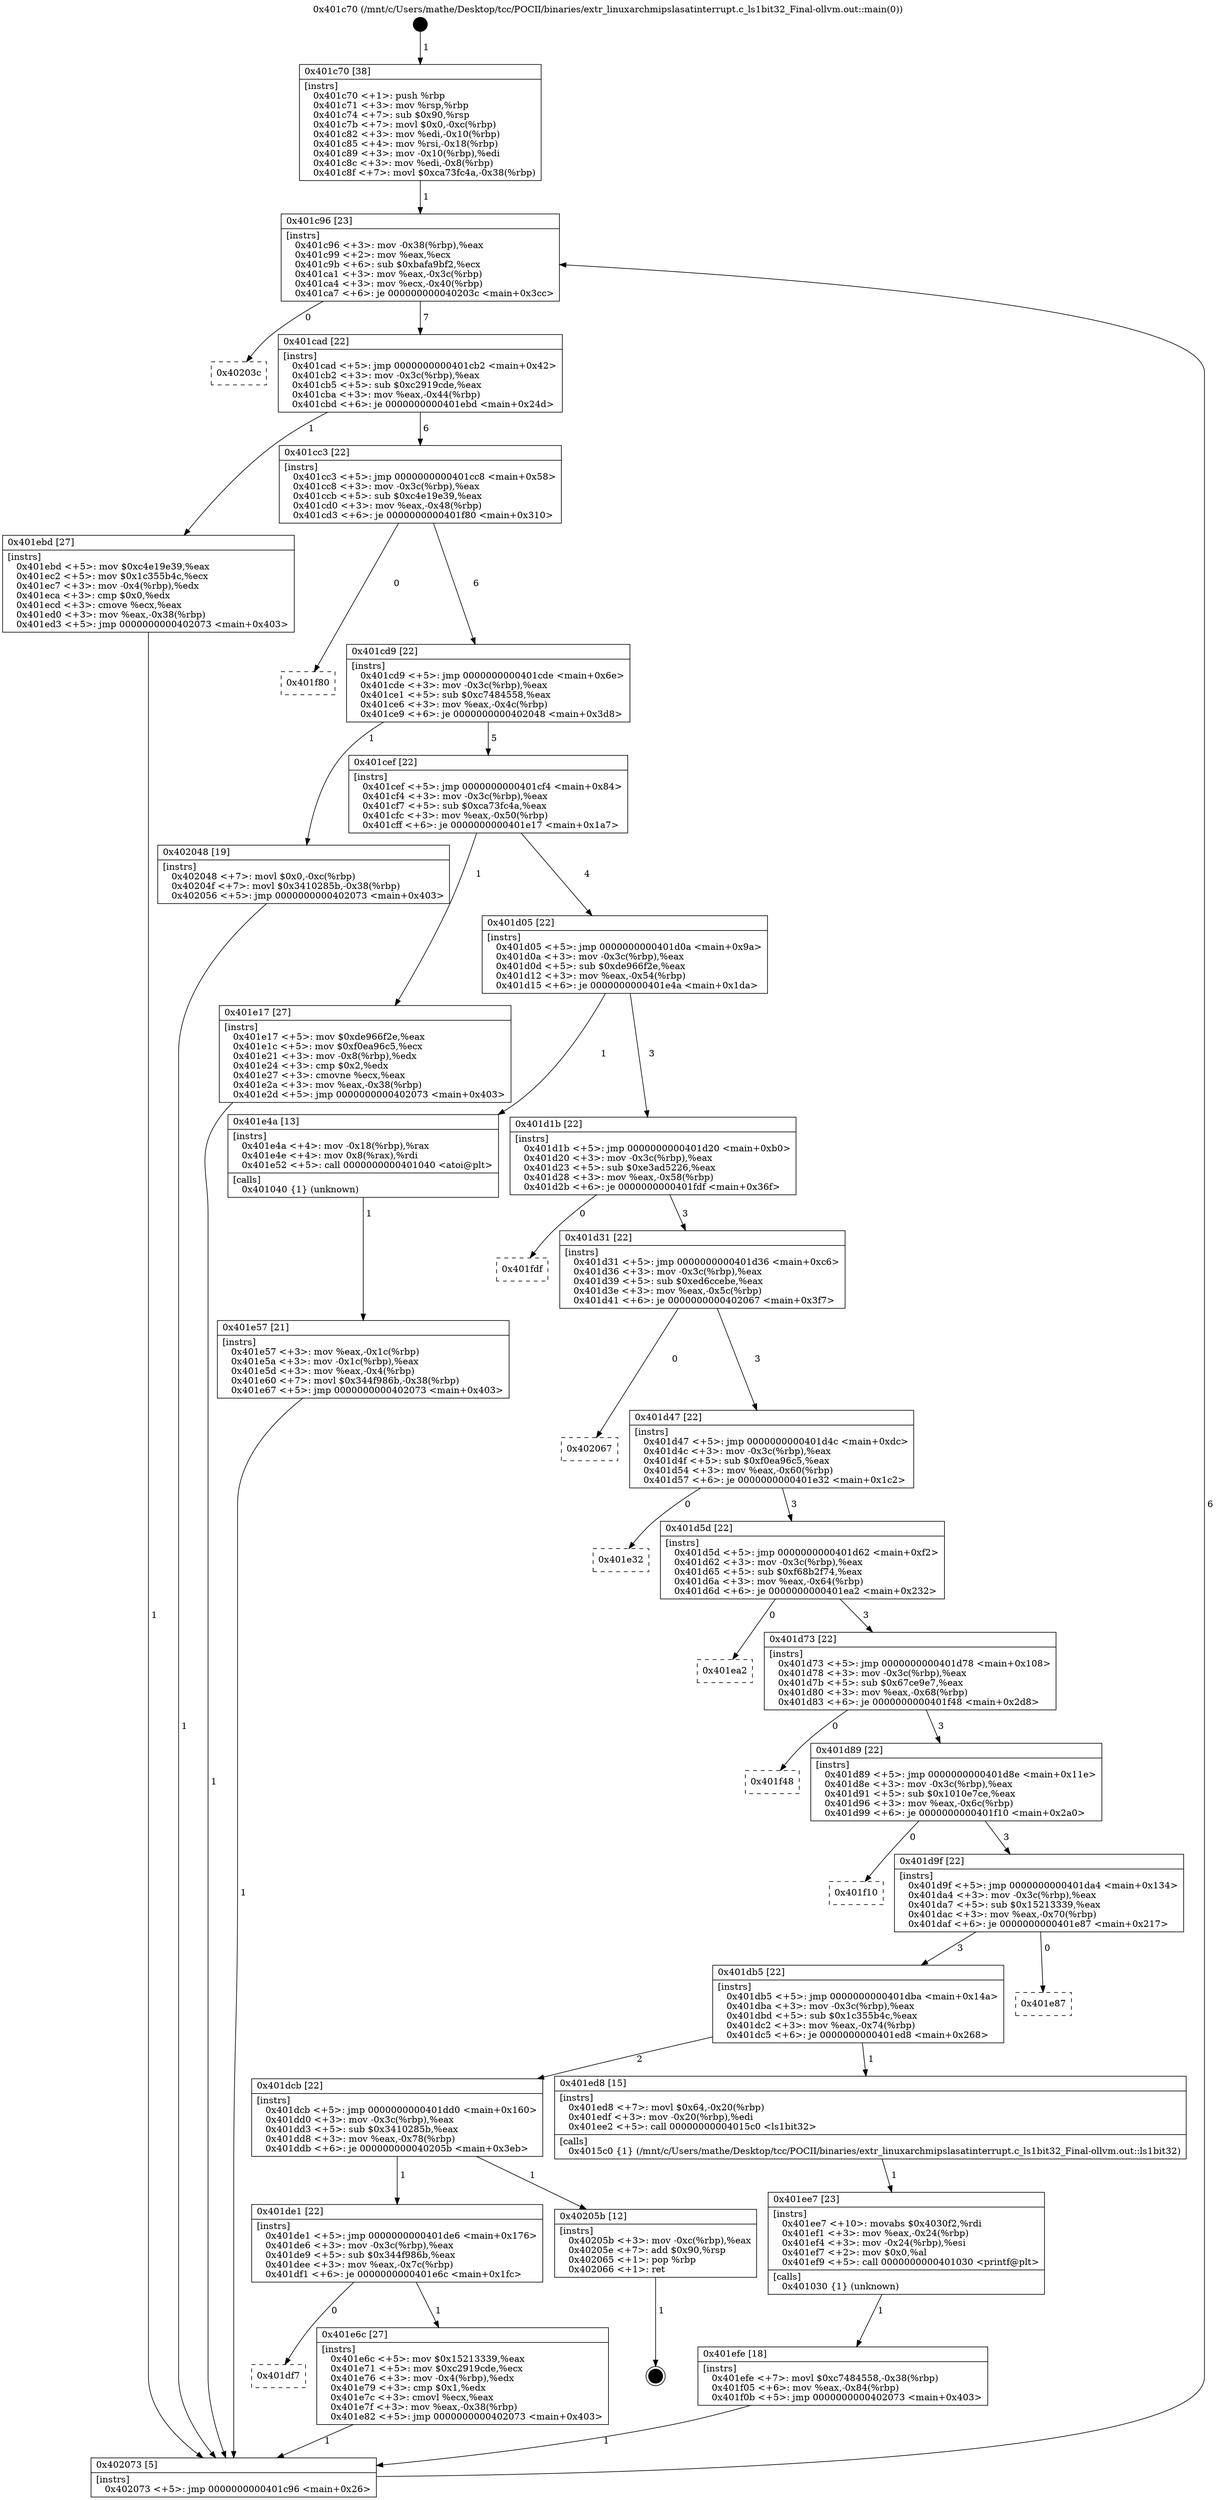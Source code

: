 digraph "0x401c70" {
  label = "0x401c70 (/mnt/c/Users/mathe/Desktop/tcc/POCII/binaries/extr_linuxarchmipslasatinterrupt.c_ls1bit32_Final-ollvm.out::main(0))"
  labelloc = "t"
  node[shape=record]

  Entry [label="",width=0.3,height=0.3,shape=circle,fillcolor=black,style=filled]
  "0x401c96" [label="{
     0x401c96 [23]\l
     | [instrs]\l
     &nbsp;&nbsp;0x401c96 \<+3\>: mov -0x38(%rbp),%eax\l
     &nbsp;&nbsp;0x401c99 \<+2\>: mov %eax,%ecx\l
     &nbsp;&nbsp;0x401c9b \<+6\>: sub $0xbafa9bf2,%ecx\l
     &nbsp;&nbsp;0x401ca1 \<+3\>: mov %eax,-0x3c(%rbp)\l
     &nbsp;&nbsp;0x401ca4 \<+3\>: mov %ecx,-0x40(%rbp)\l
     &nbsp;&nbsp;0x401ca7 \<+6\>: je 000000000040203c \<main+0x3cc\>\l
  }"]
  "0x40203c" [label="{
     0x40203c\l
  }", style=dashed]
  "0x401cad" [label="{
     0x401cad [22]\l
     | [instrs]\l
     &nbsp;&nbsp;0x401cad \<+5\>: jmp 0000000000401cb2 \<main+0x42\>\l
     &nbsp;&nbsp;0x401cb2 \<+3\>: mov -0x3c(%rbp),%eax\l
     &nbsp;&nbsp;0x401cb5 \<+5\>: sub $0xc2919cde,%eax\l
     &nbsp;&nbsp;0x401cba \<+3\>: mov %eax,-0x44(%rbp)\l
     &nbsp;&nbsp;0x401cbd \<+6\>: je 0000000000401ebd \<main+0x24d\>\l
  }"]
  Exit [label="",width=0.3,height=0.3,shape=circle,fillcolor=black,style=filled,peripheries=2]
  "0x401ebd" [label="{
     0x401ebd [27]\l
     | [instrs]\l
     &nbsp;&nbsp;0x401ebd \<+5\>: mov $0xc4e19e39,%eax\l
     &nbsp;&nbsp;0x401ec2 \<+5\>: mov $0x1c355b4c,%ecx\l
     &nbsp;&nbsp;0x401ec7 \<+3\>: mov -0x4(%rbp),%edx\l
     &nbsp;&nbsp;0x401eca \<+3\>: cmp $0x0,%edx\l
     &nbsp;&nbsp;0x401ecd \<+3\>: cmove %ecx,%eax\l
     &nbsp;&nbsp;0x401ed0 \<+3\>: mov %eax,-0x38(%rbp)\l
     &nbsp;&nbsp;0x401ed3 \<+5\>: jmp 0000000000402073 \<main+0x403\>\l
  }"]
  "0x401cc3" [label="{
     0x401cc3 [22]\l
     | [instrs]\l
     &nbsp;&nbsp;0x401cc3 \<+5\>: jmp 0000000000401cc8 \<main+0x58\>\l
     &nbsp;&nbsp;0x401cc8 \<+3\>: mov -0x3c(%rbp),%eax\l
     &nbsp;&nbsp;0x401ccb \<+5\>: sub $0xc4e19e39,%eax\l
     &nbsp;&nbsp;0x401cd0 \<+3\>: mov %eax,-0x48(%rbp)\l
     &nbsp;&nbsp;0x401cd3 \<+6\>: je 0000000000401f80 \<main+0x310\>\l
  }"]
  "0x401efe" [label="{
     0x401efe [18]\l
     | [instrs]\l
     &nbsp;&nbsp;0x401efe \<+7\>: movl $0xc7484558,-0x38(%rbp)\l
     &nbsp;&nbsp;0x401f05 \<+6\>: mov %eax,-0x84(%rbp)\l
     &nbsp;&nbsp;0x401f0b \<+5\>: jmp 0000000000402073 \<main+0x403\>\l
  }"]
  "0x401f80" [label="{
     0x401f80\l
  }", style=dashed]
  "0x401cd9" [label="{
     0x401cd9 [22]\l
     | [instrs]\l
     &nbsp;&nbsp;0x401cd9 \<+5\>: jmp 0000000000401cde \<main+0x6e\>\l
     &nbsp;&nbsp;0x401cde \<+3\>: mov -0x3c(%rbp),%eax\l
     &nbsp;&nbsp;0x401ce1 \<+5\>: sub $0xc7484558,%eax\l
     &nbsp;&nbsp;0x401ce6 \<+3\>: mov %eax,-0x4c(%rbp)\l
     &nbsp;&nbsp;0x401ce9 \<+6\>: je 0000000000402048 \<main+0x3d8\>\l
  }"]
  "0x401ee7" [label="{
     0x401ee7 [23]\l
     | [instrs]\l
     &nbsp;&nbsp;0x401ee7 \<+10\>: movabs $0x4030f2,%rdi\l
     &nbsp;&nbsp;0x401ef1 \<+3\>: mov %eax,-0x24(%rbp)\l
     &nbsp;&nbsp;0x401ef4 \<+3\>: mov -0x24(%rbp),%esi\l
     &nbsp;&nbsp;0x401ef7 \<+2\>: mov $0x0,%al\l
     &nbsp;&nbsp;0x401ef9 \<+5\>: call 0000000000401030 \<printf@plt\>\l
     | [calls]\l
     &nbsp;&nbsp;0x401030 \{1\} (unknown)\l
  }"]
  "0x402048" [label="{
     0x402048 [19]\l
     | [instrs]\l
     &nbsp;&nbsp;0x402048 \<+7\>: movl $0x0,-0xc(%rbp)\l
     &nbsp;&nbsp;0x40204f \<+7\>: movl $0x3410285b,-0x38(%rbp)\l
     &nbsp;&nbsp;0x402056 \<+5\>: jmp 0000000000402073 \<main+0x403\>\l
  }"]
  "0x401cef" [label="{
     0x401cef [22]\l
     | [instrs]\l
     &nbsp;&nbsp;0x401cef \<+5\>: jmp 0000000000401cf4 \<main+0x84\>\l
     &nbsp;&nbsp;0x401cf4 \<+3\>: mov -0x3c(%rbp),%eax\l
     &nbsp;&nbsp;0x401cf7 \<+5\>: sub $0xca73fc4a,%eax\l
     &nbsp;&nbsp;0x401cfc \<+3\>: mov %eax,-0x50(%rbp)\l
     &nbsp;&nbsp;0x401cff \<+6\>: je 0000000000401e17 \<main+0x1a7\>\l
  }"]
  "0x401df7" [label="{
     0x401df7\l
  }", style=dashed]
  "0x401e17" [label="{
     0x401e17 [27]\l
     | [instrs]\l
     &nbsp;&nbsp;0x401e17 \<+5\>: mov $0xde966f2e,%eax\l
     &nbsp;&nbsp;0x401e1c \<+5\>: mov $0xf0ea96c5,%ecx\l
     &nbsp;&nbsp;0x401e21 \<+3\>: mov -0x8(%rbp),%edx\l
     &nbsp;&nbsp;0x401e24 \<+3\>: cmp $0x2,%edx\l
     &nbsp;&nbsp;0x401e27 \<+3\>: cmovne %ecx,%eax\l
     &nbsp;&nbsp;0x401e2a \<+3\>: mov %eax,-0x38(%rbp)\l
     &nbsp;&nbsp;0x401e2d \<+5\>: jmp 0000000000402073 \<main+0x403\>\l
  }"]
  "0x401d05" [label="{
     0x401d05 [22]\l
     | [instrs]\l
     &nbsp;&nbsp;0x401d05 \<+5\>: jmp 0000000000401d0a \<main+0x9a\>\l
     &nbsp;&nbsp;0x401d0a \<+3\>: mov -0x3c(%rbp),%eax\l
     &nbsp;&nbsp;0x401d0d \<+5\>: sub $0xde966f2e,%eax\l
     &nbsp;&nbsp;0x401d12 \<+3\>: mov %eax,-0x54(%rbp)\l
     &nbsp;&nbsp;0x401d15 \<+6\>: je 0000000000401e4a \<main+0x1da\>\l
  }"]
  "0x402073" [label="{
     0x402073 [5]\l
     | [instrs]\l
     &nbsp;&nbsp;0x402073 \<+5\>: jmp 0000000000401c96 \<main+0x26\>\l
  }"]
  "0x401c70" [label="{
     0x401c70 [38]\l
     | [instrs]\l
     &nbsp;&nbsp;0x401c70 \<+1\>: push %rbp\l
     &nbsp;&nbsp;0x401c71 \<+3\>: mov %rsp,%rbp\l
     &nbsp;&nbsp;0x401c74 \<+7\>: sub $0x90,%rsp\l
     &nbsp;&nbsp;0x401c7b \<+7\>: movl $0x0,-0xc(%rbp)\l
     &nbsp;&nbsp;0x401c82 \<+3\>: mov %edi,-0x10(%rbp)\l
     &nbsp;&nbsp;0x401c85 \<+4\>: mov %rsi,-0x18(%rbp)\l
     &nbsp;&nbsp;0x401c89 \<+3\>: mov -0x10(%rbp),%edi\l
     &nbsp;&nbsp;0x401c8c \<+3\>: mov %edi,-0x8(%rbp)\l
     &nbsp;&nbsp;0x401c8f \<+7\>: movl $0xca73fc4a,-0x38(%rbp)\l
  }"]
  "0x401e6c" [label="{
     0x401e6c [27]\l
     | [instrs]\l
     &nbsp;&nbsp;0x401e6c \<+5\>: mov $0x15213339,%eax\l
     &nbsp;&nbsp;0x401e71 \<+5\>: mov $0xc2919cde,%ecx\l
     &nbsp;&nbsp;0x401e76 \<+3\>: mov -0x4(%rbp),%edx\l
     &nbsp;&nbsp;0x401e79 \<+3\>: cmp $0x1,%edx\l
     &nbsp;&nbsp;0x401e7c \<+3\>: cmovl %ecx,%eax\l
     &nbsp;&nbsp;0x401e7f \<+3\>: mov %eax,-0x38(%rbp)\l
     &nbsp;&nbsp;0x401e82 \<+5\>: jmp 0000000000402073 \<main+0x403\>\l
  }"]
  "0x401e4a" [label="{
     0x401e4a [13]\l
     | [instrs]\l
     &nbsp;&nbsp;0x401e4a \<+4\>: mov -0x18(%rbp),%rax\l
     &nbsp;&nbsp;0x401e4e \<+4\>: mov 0x8(%rax),%rdi\l
     &nbsp;&nbsp;0x401e52 \<+5\>: call 0000000000401040 \<atoi@plt\>\l
     | [calls]\l
     &nbsp;&nbsp;0x401040 \{1\} (unknown)\l
  }"]
  "0x401d1b" [label="{
     0x401d1b [22]\l
     | [instrs]\l
     &nbsp;&nbsp;0x401d1b \<+5\>: jmp 0000000000401d20 \<main+0xb0\>\l
     &nbsp;&nbsp;0x401d20 \<+3\>: mov -0x3c(%rbp),%eax\l
     &nbsp;&nbsp;0x401d23 \<+5\>: sub $0xe3ad5226,%eax\l
     &nbsp;&nbsp;0x401d28 \<+3\>: mov %eax,-0x58(%rbp)\l
     &nbsp;&nbsp;0x401d2b \<+6\>: je 0000000000401fdf \<main+0x36f\>\l
  }"]
  "0x401e57" [label="{
     0x401e57 [21]\l
     | [instrs]\l
     &nbsp;&nbsp;0x401e57 \<+3\>: mov %eax,-0x1c(%rbp)\l
     &nbsp;&nbsp;0x401e5a \<+3\>: mov -0x1c(%rbp),%eax\l
     &nbsp;&nbsp;0x401e5d \<+3\>: mov %eax,-0x4(%rbp)\l
     &nbsp;&nbsp;0x401e60 \<+7\>: movl $0x344f986b,-0x38(%rbp)\l
     &nbsp;&nbsp;0x401e67 \<+5\>: jmp 0000000000402073 \<main+0x403\>\l
  }"]
  "0x401de1" [label="{
     0x401de1 [22]\l
     | [instrs]\l
     &nbsp;&nbsp;0x401de1 \<+5\>: jmp 0000000000401de6 \<main+0x176\>\l
     &nbsp;&nbsp;0x401de6 \<+3\>: mov -0x3c(%rbp),%eax\l
     &nbsp;&nbsp;0x401de9 \<+5\>: sub $0x344f986b,%eax\l
     &nbsp;&nbsp;0x401dee \<+3\>: mov %eax,-0x7c(%rbp)\l
     &nbsp;&nbsp;0x401df1 \<+6\>: je 0000000000401e6c \<main+0x1fc\>\l
  }"]
  "0x401fdf" [label="{
     0x401fdf\l
  }", style=dashed]
  "0x401d31" [label="{
     0x401d31 [22]\l
     | [instrs]\l
     &nbsp;&nbsp;0x401d31 \<+5\>: jmp 0000000000401d36 \<main+0xc6\>\l
     &nbsp;&nbsp;0x401d36 \<+3\>: mov -0x3c(%rbp),%eax\l
     &nbsp;&nbsp;0x401d39 \<+5\>: sub $0xed6ccebe,%eax\l
     &nbsp;&nbsp;0x401d3e \<+3\>: mov %eax,-0x5c(%rbp)\l
     &nbsp;&nbsp;0x401d41 \<+6\>: je 0000000000402067 \<main+0x3f7\>\l
  }"]
  "0x40205b" [label="{
     0x40205b [12]\l
     | [instrs]\l
     &nbsp;&nbsp;0x40205b \<+3\>: mov -0xc(%rbp),%eax\l
     &nbsp;&nbsp;0x40205e \<+7\>: add $0x90,%rsp\l
     &nbsp;&nbsp;0x402065 \<+1\>: pop %rbp\l
     &nbsp;&nbsp;0x402066 \<+1\>: ret\l
  }"]
  "0x402067" [label="{
     0x402067\l
  }", style=dashed]
  "0x401d47" [label="{
     0x401d47 [22]\l
     | [instrs]\l
     &nbsp;&nbsp;0x401d47 \<+5\>: jmp 0000000000401d4c \<main+0xdc\>\l
     &nbsp;&nbsp;0x401d4c \<+3\>: mov -0x3c(%rbp),%eax\l
     &nbsp;&nbsp;0x401d4f \<+5\>: sub $0xf0ea96c5,%eax\l
     &nbsp;&nbsp;0x401d54 \<+3\>: mov %eax,-0x60(%rbp)\l
     &nbsp;&nbsp;0x401d57 \<+6\>: je 0000000000401e32 \<main+0x1c2\>\l
  }"]
  "0x401dcb" [label="{
     0x401dcb [22]\l
     | [instrs]\l
     &nbsp;&nbsp;0x401dcb \<+5\>: jmp 0000000000401dd0 \<main+0x160\>\l
     &nbsp;&nbsp;0x401dd0 \<+3\>: mov -0x3c(%rbp),%eax\l
     &nbsp;&nbsp;0x401dd3 \<+5\>: sub $0x3410285b,%eax\l
     &nbsp;&nbsp;0x401dd8 \<+3\>: mov %eax,-0x78(%rbp)\l
     &nbsp;&nbsp;0x401ddb \<+6\>: je 000000000040205b \<main+0x3eb\>\l
  }"]
  "0x401e32" [label="{
     0x401e32\l
  }", style=dashed]
  "0x401d5d" [label="{
     0x401d5d [22]\l
     | [instrs]\l
     &nbsp;&nbsp;0x401d5d \<+5\>: jmp 0000000000401d62 \<main+0xf2\>\l
     &nbsp;&nbsp;0x401d62 \<+3\>: mov -0x3c(%rbp),%eax\l
     &nbsp;&nbsp;0x401d65 \<+5\>: sub $0xf68b2f74,%eax\l
     &nbsp;&nbsp;0x401d6a \<+3\>: mov %eax,-0x64(%rbp)\l
     &nbsp;&nbsp;0x401d6d \<+6\>: je 0000000000401ea2 \<main+0x232\>\l
  }"]
  "0x401ed8" [label="{
     0x401ed8 [15]\l
     | [instrs]\l
     &nbsp;&nbsp;0x401ed8 \<+7\>: movl $0x64,-0x20(%rbp)\l
     &nbsp;&nbsp;0x401edf \<+3\>: mov -0x20(%rbp),%edi\l
     &nbsp;&nbsp;0x401ee2 \<+5\>: call 00000000004015c0 \<ls1bit32\>\l
     | [calls]\l
     &nbsp;&nbsp;0x4015c0 \{1\} (/mnt/c/Users/mathe/Desktop/tcc/POCII/binaries/extr_linuxarchmipslasatinterrupt.c_ls1bit32_Final-ollvm.out::ls1bit32)\l
  }"]
  "0x401ea2" [label="{
     0x401ea2\l
  }", style=dashed]
  "0x401d73" [label="{
     0x401d73 [22]\l
     | [instrs]\l
     &nbsp;&nbsp;0x401d73 \<+5\>: jmp 0000000000401d78 \<main+0x108\>\l
     &nbsp;&nbsp;0x401d78 \<+3\>: mov -0x3c(%rbp),%eax\l
     &nbsp;&nbsp;0x401d7b \<+5\>: sub $0x67ce9e7,%eax\l
     &nbsp;&nbsp;0x401d80 \<+3\>: mov %eax,-0x68(%rbp)\l
     &nbsp;&nbsp;0x401d83 \<+6\>: je 0000000000401f48 \<main+0x2d8\>\l
  }"]
  "0x401db5" [label="{
     0x401db5 [22]\l
     | [instrs]\l
     &nbsp;&nbsp;0x401db5 \<+5\>: jmp 0000000000401dba \<main+0x14a\>\l
     &nbsp;&nbsp;0x401dba \<+3\>: mov -0x3c(%rbp),%eax\l
     &nbsp;&nbsp;0x401dbd \<+5\>: sub $0x1c355b4c,%eax\l
     &nbsp;&nbsp;0x401dc2 \<+3\>: mov %eax,-0x74(%rbp)\l
     &nbsp;&nbsp;0x401dc5 \<+6\>: je 0000000000401ed8 \<main+0x268\>\l
  }"]
  "0x401f48" [label="{
     0x401f48\l
  }", style=dashed]
  "0x401d89" [label="{
     0x401d89 [22]\l
     | [instrs]\l
     &nbsp;&nbsp;0x401d89 \<+5\>: jmp 0000000000401d8e \<main+0x11e\>\l
     &nbsp;&nbsp;0x401d8e \<+3\>: mov -0x3c(%rbp),%eax\l
     &nbsp;&nbsp;0x401d91 \<+5\>: sub $0x1010e7ce,%eax\l
     &nbsp;&nbsp;0x401d96 \<+3\>: mov %eax,-0x6c(%rbp)\l
     &nbsp;&nbsp;0x401d99 \<+6\>: je 0000000000401f10 \<main+0x2a0\>\l
  }"]
  "0x401e87" [label="{
     0x401e87\l
  }", style=dashed]
  "0x401f10" [label="{
     0x401f10\l
  }", style=dashed]
  "0x401d9f" [label="{
     0x401d9f [22]\l
     | [instrs]\l
     &nbsp;&nbsp;0x401d9f \<+5\>: jmp 0000000000401da4 \<main+0x134\>\l
     &nbsp;&nbsp;0x401da4 \<+3\>: mov -0x3c(%rbp),%eax\l
     &nbsp;&nbsp;0x401da7 \<+5\>: sub $0x15213339,%eax\l
     &nbsp;&nbsp;0x401dac \<+3\>: mov %eax,-0x70(%rbp)\l
     &nbsp;&nbsp;0x401daf \<+6\>: je 0000000000401e87 \<main+0x217\>\l
  }"]
  Entry -> "0x401c70" [label=" 1"]
  "0x401c96" -> "0x40203c" [label=" 0"]
  "0x401c96" -> "0x401cad" [label=" 7"]
  "0x40205b" -> Exit [label=" 1"]
  "0x401cad" -> "0x401ebd" [label=" 1"]
  "0x401cad" -> "0x401cc3" [label=" 6"]
  "0x402048" -> "0x402073" [label=" 1"]
  "0x401cc3" -> "0x401f80" [label=" 0"]
  "0x401cc3" -> "0x401cd9" [label=" 6"]
  "0x401efe" -> "0x402073" [label=" 1"]
  "0x401cd9" -> "0x402048" [label=" 1"]
  "0x401cd9" -> "0x401cef" [label=" 5"]
  "0x401ee7" -> "0x401efe" [label=" 1"]
  "0x401cef" -> "0x401e17" [label=" 1"]
  "0x401cef" -> "0x401d05" [label=" 4"]
  "0x401e17" -> "0x402073" [label=" 1"]
  "0x401c70" -> "0x401c96" [label=" 1"]
  "0x402073" -> "0x401c96" [label=" 6"]
  "0x401ed8" -> "0x401ee7" [label=" 1"]
  "0x401d05" -> "0x401e4a" [label=" 1"]
  "0x401d05" -> "0x401d1b" [label=" 3"]
  "0x401e4a" -> "0x401e57" [label=" 1"]
  "0x401e57" -> "0x402073" [label=" 1"]
  "0x401ebd" -> "0x402073" [label=" 1"]
  "0x401d1b" -> "0x401fdf" [label=" 0"]
  "0x401d1b" -> "0x401d31" [label=" 3"]
  "0x401de1" -> "0x401df7" [label=" 0"]
  "0x401d31" -> "0x402067" [label=" 0"]
  "0x401d31" -> "0x401d47" [label=" 3"]
  "0x401de1" -> "0x401e6c" [label=" 1"]
  "0x401d47" -> "0x401e32" [label=" 0"]
  "0x401d47" -> "0x401d5d" [label=" 3"]
  "0x401dcb" -> "0x401de1" [label=" 1"]
  "0x401d5d" -> "0x401ea2" [label=" 0"]
  "0x401d5d" -> "0x401d73" [label=" 3"]
  "0x401dcb" -> "0x40205b" [label=" 1"]
  "0x401d73" -> "0x401f48" [label=" 0"]
  "0x401d73" -> "0x401d89" [label=" 3"]
  "0x401db5" -> "0x401dcb" [label=" 2"]
  "0x401d89" -> "0x401f10" [label=" 0"]
  "0x401d89" -> "0x401d9f" [label=" 3"]
  "0x401db5" -> "0x401ed8" [label=" 1"]
  "0x401d9f" -> "0x401e87" [label=" 0"]
  "0x401d9f" -> "0x401db5" [label=" 3"]
  "0x401e6c" -> "0x402073" [label=" 1"]
}
